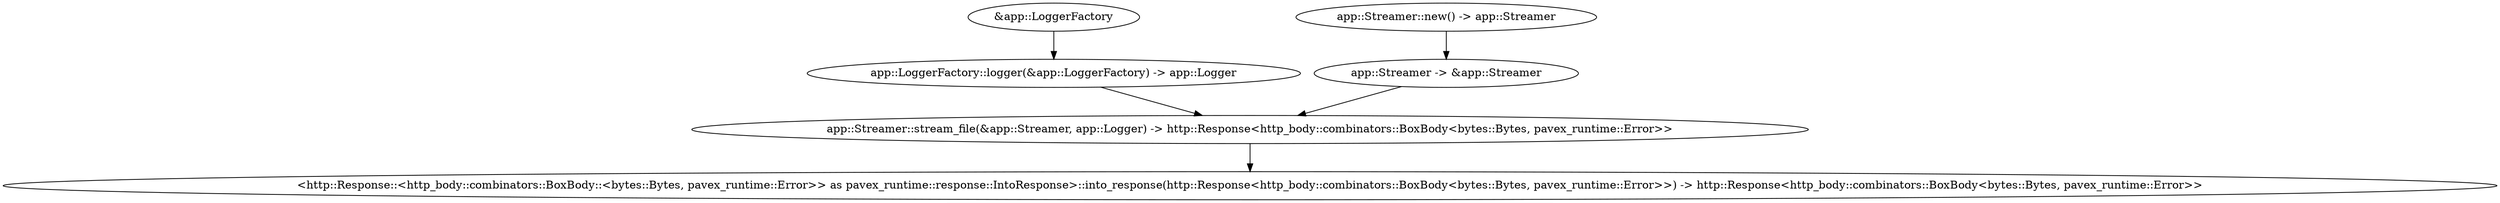 digraph "GET /home" {
    0 [ label = "app::Streamer::stream_file(&app::Streamer, app::Logger) -> http::Response<http_body::combinators::BoxBody<bytes::Bytes, pavex_runtime::Error>>"]
    1 [ label = "app::LoggerFactory::logger(&app::LoggerFactory) -> app::Logger"]
    2 [ label = "&app::LoggerFactory"]
    3 [ label = "app::Streamer -> &app::Streamer"]
    4 [ label = "app::Streamer::new() -> app::Streamer"]
    5 [ label = "<http::Response::<http_body::combinators::BoxBody::<bytes::Bytes, pavex_runtime::Error>> as pavex_runtime::response::IntoResponse>::into_response(http::Response<http_body::combinators::BoxBody<bytes::Bytes, pavex_runtime::Error>>) -> http::Response<http_body::combinators::BoxBody<bytes::Bytes, pavex_runtime::Error>>"]
    1 -> 0 [ ]
    2 -> 1 [ ]
    3 -> 0 [ ]
    4 -> 3 [ ]
    0 -> 5 [ ]
}
digraph app_state {
    0 [ label = "crate::ApplicationState(app::LoggerFactory) -> crate::ApplicationState"]
    1 [ label = "app::LoggerFactory::new() -> app::LoggerFactory"]
    1 -> 0 [ ]
}